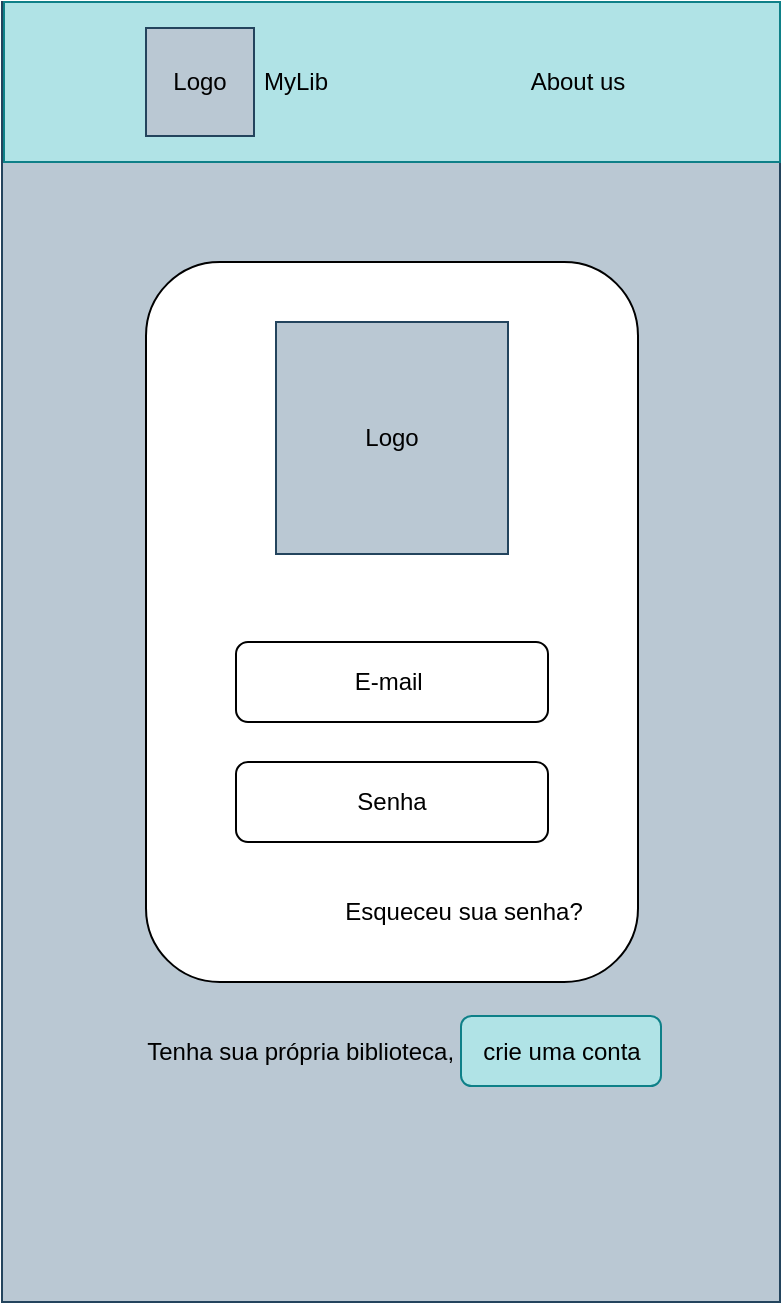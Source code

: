<mxfile version="21.7.2" type="github" pages="13">
  <diagram name="Login celular" id="GVTlkyY-4-1J9gCwD_GB">
    <mxGraphModel dx="1393" dy="797" grid="1" gridSize="10" guides="1" tooltips="1" connect="1" arrows="1" fold="1" page="1" pageScale="1" pageWidth="827" pageHeight="1169" math="0" shadow="0">
      <root>
        <mxCell id="0" />
        <mxCell id="1" parent="0" />
        <mxCell id="_Vnz7kMd8-aC7HILPaNP-1" value="" style="rounded=0;whiteSpace=wrap;html=1;fillColor=#bac8d3;strokeColor=#23445d;" vertex="1" parent="1">
          <mxGeometry x="219" y="70" width="389" height="650" as="geometry" />
        </mxCell>
        <mxCell id="_Vnz7kMd8-aC7HILPaNP-4" value="" style="rounded=1;whiteSpace=wrap;html=1;" vertex="1" parent="1">
          <mxGeometry x="291" y="200" width="246" height="360" as="geometry" />
        </mxCell>
        <mxCell id="_Vnz7kMd8-aC7HILPaNP-5" value="Logo" style="whiteSpace=wrap;html=1;aspect=fixed;fillColor=#bac8d3;strokeColor=#23445d;" vertex="1" parent="1">
          <mxGeometry x="356" y="230" width="116" height="116" as="geometry" />
        </mxCell>
        <mxCell id="_Vnz7kMd8-aC7HILPaNP-6" value="E-mail&amp;nbsp;" style="rounded=1;whiteSpace=wrap;html=1;fillColor=none;" vertex="1" parent="1">
          <mxGeometry x="336" y="390" width="156" height="40" as="geometry" />
        </mxCell>
        <mxCell id="_Vnz7kMd8-aC7HILPaNP-8" value="&lt;div style=&quot;&quot;&gt;&lt;span style=&quot;background-color: initial;&quot;&gt;Senha&lt;/span&gt;&lt;/div&gt;" style="rounded=1;whiteSpace=wrap;html=1;align=center;fillColor=none;" vertex="1" parent="1">
          <mxGeometry x="336" y="450" width="156" height="40" as="geometry" />
        </mxCell>
        <mxCell id="_Vnz7kMd8-aC7HILPaNP-9" value="" style="rounded=0;whiteSpace=wrap;html=1;fillColor=#b0e3e6;strokeColor=#0e8088;" vertex="1" parent="1">
          <mxGeometry x="220" y="70" width="388" height="80" as="geometry" />
        </mxCell>
        <mxCell id="_Vnz7kMd8-aC7HILPaNP-10" value="About us" style="text;html=1;strokeColor=none;fillColor=none;align=center;verticalAlign=middle;whiteSpace=wrap;rounded=0;" vertex="1" parent="1">
          <mxGeometry x="477" y="95" width="60" height="30" as="geometry" />
        </mxCell>
        <mxCell id="_Vnz7kMd8-aC7HILPaNP-13" value="Esqueceu sua senha?" style="text;html=1;strokeColor=none;fillColor=none;align=center;verticalAlign=middle;whiteSpace=wrap;rounded=0;" vertex="1" parent="1">
          <mxGeometry x="380" y="510" width="140" height="30" as="geometry" />
        </mxCell>
        <mxCell id="_Vnz7kMd8-aC7HILPaNP-17" value="Tenha sua própria biblioteca,&amp;nbsp;" style="text;html=1;strokeColor=none;fillColor=none;align=center;verticalAlign=middle;whiteSpace=wrap;rounded=0;" vertex="1" parent="1">
          <mxGeometry x="279.5" y="580" width="180" height="30" as="geometry" />
        </mxCell>
        <mxCell id="_Vnz7kMd8-aC7HILPaNP-18" value="crie uma conta" style="rounded=1;whiteSpace=wrap;html=1;fillColor=#b0e3e6;strokeColor=#0e8088;" vertex="1" parent="1">
          <mxGeometry x="448.5" y="577" width="100" height="35" as="geometry" />
        </mxCell>
        <mxCell id="FTfX0BBQVcWGWR32Uk0L-1" value="Logo" style="whiteSpace=wrap;html=1;aspect=fixed;fillColor=#bac8d3;strokeColor=#23445d;" vertex="1" parent="1">
          <mxGeometry x="291" y="83" width="54" height="54" as="geometry" />
        </mxCell>
        <mxCell id="FTfX0BBQVcWGWR32Uk0L-2" value="MyLib" style="text;html=1;strokeColor=none;fillColor=none;align=center;verticalAlign=middle;whiteSpace=wrap;rounded=0;" vertex="1" parent="1">
          <mxGeometry x="321" y="95" width="90" height="30" as="geometry" />
        </mxCell>
      </root>
    </mxGraphModel>
  </diagram>
  <diagram id="5j30PcGJF5uYQx5uAX43" name="Não colocou a senha">
    <mxGraphModel dx="1393" dy="797" grid="1" gridSize="10" guides="1" tooltips="1" connect="1" arrows="1" fold="1" page="1" pageScale="1" pageWidth="827" pageHeight="1169" math="0" shadow="0">
      <root>
        <mxCell id="0" />
        <mxCell id="1" parent="0" />
        <mxCell id="Iev5Kh5A5x8qIlKAtAze-1" value="" style="rounded=0;whiteSpace=wrap;html=1;fillColor=#bac8d3;strokeColor=#23445d;" vertex="1" parent="1">
          <mxGeometry x="219" y="70" width="389" height="650" as="geometry" />
        </mxCell>
        <mxCell id="Iev5Kh5A5x8qIlKAtAze-2" value="" style="rounded=1;whiteSpace=wrap;html=1;" vertex="1" parent="1">
          <mxGeometry x="291" y="200" width="246" height="360" as="geometry" />
        </mxCell>
        <mxCell id="Iev5Kh5A5x8qIlKAtAze-3" value="Logo" style="whiteSpace=wrap;html=1;aspect=fixed;fillColor=#bac8d3;strokeColor=#23445d;" vertex="1" parent="1">
          <mxGeometry x="356" y="230" width="116" height="116" as="geometry" />
        </mxCell>
        <mxCell id="Iev5Kh5A5x8qIlKAtAze-4" value="E-mail&amp;nbsp;" style="rounded=1;whiteSpace=wrap;html=1;fillColor=none;" vertex="1" parent="1">
          <mxGeometry x="336" y="390" width="156" height="40" as="geometry" />
        </mxCell>
        <mxCell id="Iev5Kh5A5x8qIlKAtAze-5" value="&lt;div style=&quot;&quot;&gt;&lt;span style=&quot;background-color: initial;&quot;&gt;Senha&lt;/span&gt;&lt;/div&gt;" style="rounded=1;whiteSpace=wrap;html=1;align=center;fillColor=none;" vertex="1" parent="1">
          <mxGeometry x="336" y="450" width="156" height="40" as="geometry" />
        </mxCell>
        <mxCell id="Iev5Kh5A5x8qIlKAtAze-6" value="" style="rounded=0;whiteSpace=wrap;html=1;fillColor=#b0e3e6;strokeColor=#0e8088;" vertex="1" parent="1">
          <mxGeometry x="220" y="70" width="388" height="80" as="geometry" />
        </mxCell>
        <mxCell id="Iev5Kh5A5x8qIlKAtAze-7" value="About us" style="text;html=1;strokeColor=none;fillColor=none;align=center;verticalAlign=middle;whiteSpace=wrap;rounded=0;" vertex="1" parent="1">
          <mxGeometry x="477" y="95" width="60" height="30" as="geometry" />
        </mxCell>
        <mxCell id="Iev5Kh5A5x8qIlKAtAze-9" value="Esqueceu sua senha?" style="text;html=1;strokeColor=none;fillColor=none;align=center;verticalAlign=middle;whiteSpace=wrap;rounded=0;" vertex="1" parent="1">
          <mxGeometry x="380" y="510" width="140" height="30" as="geometry" />
        </mxCell>
        <mxCell id="Iev5Kh5A5x8qIlKAtAze-10" value="Tenha sua própria biblioteca,&amp;nbsp;" style="text;html=1;strokeColor=none;fillColor=none;align=center;verticalAlign=middle;whiteSpace=wrap;rounded=0;" vertex="1" parent="1">
          <mxGeometry x="279.5" y="580" width="180" height="30" as="geometry" />
        </mxCell>
        <mxCell id="Iev5Kh5A5x8qIlKAtAze-11" value="crie uma conta" style="rounded=1;whiteSpace=wrap;html=1;fillColor=#b0e3e6;strokeColor=#0e8088;" vertex="1" parent="1">
          <mxGeometry x="448.5" y="577" width="100" height="35" as="geometry" />
        </mxCell>
        <mxCell id="Iev5Kh5A5x8qIlKAtAze-12" value="Este campo é obrigatório" style="rounded=1;whiteSpace=wrap;html=1;fillColor=#fad9d5;strokeColor=#ae4132;" vertex="1" parent="1">
          <mxGeometry x="510" y="440" width="150" height="60" as="geometry" />
        </mxCell>
        <mxCell id="hqcQddrxWnFHTfqMbqmD-1" value="Logo" style="whiteSpace=wrap;html=1;aspect=fixed;fillColor=#bac8d3;strokeColor=#23445d;" vertex="1" parent="1">
          <mxGeometry x="291" y="83" width="54" height="54" as="geometry" />
        </mxCell>
        <mxCell id="hqcQddrxWnFHTfqMbqmD-2" value="MyLib" style="text;html=1;strokeColor=none;fillColor=none;align=center;verticalAlign=middle;whiteSpace=wrap;rounded=0;" vertex="1" parent="1">
          <mxGeometry x="321" y="95" width="90" height="30" as="geometry" />
        </mxCell>
      </root>
    </mxGraphModel>
  </diagram>
  <diagram id="iSQCiqfyHvXSMnLel1sk" name="Errou a senha ou e-mail">
    <mxGraphModel dx="1393" dy="797" grid="1" gridSize="10" guides="1" tooltips="1" connect="1" arrows="1" fold="1" page="1" pageScale="1" pageWidth="827" pageHeight="1169" math="0" shadow="0">
      <root>
        <mxCell id="0" />
        <mxCell id="1" parent="0" />
        <mxCell id="z2VfK01gAewwDS-uwrKM-1" value="" style="rounded=0;whiteSpace=wrap;html=1;fillColor=#bac8d3;strokeColor=#23445d;" vertex="1" parent="1">
          <mxGeometry x="219" y="70" width="389" height="650" as="geometry" />
        </mxCell>
        <mxCell id="z2VfK01gAewwDS-uwrKM-2" value="" style="rounded=1;whiteSpace=wrap;html=1;" vertex="1" parent="1">
          <mxGeometry x="291" y="200" width="246" height="360" as="geometry" />
        </mxCell>
        <mxCell id="z2VfK01gAewwDS-uwrKM-3" value="Logo" style="whiteSpace=wrap;html=1;aspect=fixed;fillColor=#bac8d3;strokeColor=#23445d;" vertex="1" parent="1">
          <mxGeometry x="356" y="230" width="116" height="116" as="geometry" />
        </mxCell>
        <mxCell id="z2VfK01gAewwDS-uwrKM-4" value="E-mail&amp;nbsp;" style="rounded=1;whiteSpace=wrap;html=1;fillColor=none;" vertex="1" parent="1">
          <mxGeometry x="336" y="390" width="156" height="40" as="geometry" />
        </mxCell>
        <mxCell id="z2VfK01gAewwDS-uwrKM-5" value="&lt;div style=&quot;&quot;&gt;&lt;span style=&quot;background-color: initial;&quot;&gt;Senha&lt;/span&gt;&lt;/div&gt;" style="rounded=1;whiteSpace=wrap;html=1;align=center;fillColor=none;" vertex="1" parent="1">
          <mxGeometry x="336" y="450" width="156" height="40" as="geometry" />
        </mxCell>
        <mxCell id="z2VfK01gAewwDS-uwrKM-6" value="" style="rounded=0;whiteSpace=wrap;html=1;fillColor=#b0e3e6;strokeColor=#0e8088;" vertex="1" parent="1">
          <mxGeometry x="220" y="70" width="388" height="80" as="geometry" />
        </mxCell>
        <mxCell id="z2VfK01gAewwDS-uwrKM-7" value="About us" style="text;html=1;strokeColor=none;fillColor=none;align=center;verticalAlign=middle;whiteSpace=wrap;rounded=0;" vertex="1" parent="1">
          <mxGeometry x="477" y="95" width="60" height="30" as="geometry" />
        </mxCell>
        <mxCell id="z2VfK01gAewwDS-uwrKM-9" value="Esqueceu sua senha?" style="text;html=1;strokeColor=none;fillColor=none;align=center;verticalAlign=middle;whiteSpace=wrap;rounded=0;" vertex="1" parent="1">
          <mxGeometry x="380" y="510" width="140" height="30" as="geometry" />
        </mxCell>
        <mxCell id="z2VfK01gAewwDS-uwrKM-10" value="Tenha sua própria biblioteca,&amp;nbsp;" style="text;html=1;strokeColor=none;fillColor=none;align=center;verticalAlign=middle;whiteSpace=wrap;rounded=0;" vertex="1" parent="1">
          <mxGeometry x="279.5" y="580" width="180" height="30" as="geometry" />
        </mxCell>
        <mxCell id="z2VfK01gAewwDS-uwrKM-11" value="crie uma conta" style="rounded=1;whiteSpace=wrap;html=1;fillColor=#b0e3e6;strokeColor=#0e8088;" vertex="1" parent="1">
          <mxGeometry x="448.5" y="577" width="100" height="35" as="geometry" />
        </mxCell>
        <mxCell id="z2VfK01gAewwDS-uwrKM-12" value="&lt;div style=&quot;&quot;&gt;&lt;span style=&quot;background-color: initial;&quot;&gt;&lt;span style=&quot;white-space: pre;&quot;&gt;&#x9;&lt;/span&gt;Por favor, verifique suas &lt;span style=&quot;white-space: pre;&quot;&gt;&#x9;&lt;/span&gt;credenciais, não &lt;span style=&quot;white-space: pre;&quot;&gt;&#x9;&lt;/span&gt;encontramos os dados &lt;span style=&quot;white-space: pre;&quot;&gt;&#x9;&lt;/span&gt;inseridos em nossos &lt;span style=&quot;white-space: pre;&quot;&gt;&#x9;&lt;/span&gt;bancos&lt;/span&gt;&lt;/div&gt;" style="rounded=1;whiteSpace=wrap;html=1;fillColor=#fad9d5;strokeColor=#ae4132;align=left;" vertex="1" parent="1">
          <mxGeometry x="530" y="370" width="180" height="140" as="geometry" />
        </mxCell>
        <mxCell id="XMoJb3kHpvZ5GX1cx96j-1" value="Logo" style="whiteSpace=wrap;html=1;aspect=fixed;fillColor=#bac8d3;strokeColor=#23445d;" vertex="1" parent="1">
          <mxGeometry x="291" y="83" width="54" height="54" as="geometry" />
        </mxCell>
        <mxCell id="XMoJb3kHpvZ5GX1cx96j-2" value="MyLib" style="text;html=1;strokeColor=none;fillColor=none;align=center;verticalAlign=middle;whiteSpace=wrap;rounded=0;" vertex="1" parent="1">
          <mxGeometry x="321" y="95" width="90" height="30" as="geometry" />
        </mxCell>
      </root>
    </mxGraphModel>
  </diagram>
  <diagram id="jhdMi9R5E36azpEf9Mw-" name="Sobre nós">
    <mxGraphModel dx="1393" dy="797" grid="1" gridSize="10" guides="1" tooltips="1" connect="1" arrows="1" fold="1" page="1" pageScale="1" pageWidth="827" pageHeight="1169" math="0" shadow="0">
      <root>
        <mxCell id="0" />
        <mxCell id="1" parent="0" />
        <mxCell id="lFITdpPLAGQwIu4XsxSa-1" value="" style="rounded=0;whiteSpace=wrap;html=1;fillColor=#bac8d3;strokeColor=#23445d;" vertex="1" parent="1">
          <mxGeometry x="219" y="70" width="389" height="650" as="geometry" />
        </mxCell>
        <mxCell id="lFITdpPLAGQwIu4XsxSa-2" value="&lt;h1 style=&quot;&quot;&gt;&lt;font style=&quot;font-size: 24px;&quot;&gt;Bem vindo à sua biblioteca online&lt;/font&gt;&lt;/h1&gt;&lt;div style=&quot;font-size: 24px;&quot;&gt;&lt;font style=&quot;font-size: 24px;&quot;&gt;&lt;br&gt;&lt;/font&gt;&lt;/div&gt;&lt;div style=&quot;text-align: justify; font-size: 16px;&quot;&gt;&lt;font style=&quot;font-size: 16px;&quot;&gt;&lt;span style=&quot;white-space: pre;&quot;&gt;&#x9;&lt;/span&gt;Esta plataforma lhe concede o prazer de organizar seus livros de forma mais prática e simples. Não só isso, nosso acervo de livros não é limitado como a biblioteca mais famosa da sua cidade. Por ser uma plataforma online, nosso banco de dados é rico e amplo como você nunca viu!&lt;/font&gt;&lt;/div&gt;&lt;div style=&quot;text-align: justify; font-size: 16px;&quot;&gt;&lt;font style=&quot;font-size: 16px;&quot;&gt;&lt;span style=&quot;white-space: pre;&quot;&gt;&#x9;&lt;/span&gt;Aproveite para não só organizar os livros que já leu, faça estantes de gêneros que gosta e de livros que espera ler no futuro.&lt;/font&gt;&lt;/div&gt;&lt;div style=&quot;text-align: justify; font-size: 16px;&quot;&gt;&lt;font style=&quot;font-size: 16px;&quot;&gt;&lt;br&gt;&lt;/font&gt;&lt;/div&gt;&lt;div style=&quot;text-align: justify; font-size: 16px;&quot;&gt;&lt;font style=&quot;font-size: 16px;&quot;&gt;&lt;br&gt;&lt;/font&gt;&lt;/div&gt;&lt;div style=&quot;font-size: 24px;&quot;&gt;Boa leitura.&lt;/div&gt;" style="text;html=1;strokeColor=none;fillColor=none;spacing=5;spacingTop=-20;whiteSpace=wrap;overflow=hidden;rounded=0;align=center;" vertex="1" parent="1">
          <mxGeometry x="254" y="300" width="320" height="470" as="geometry" />
        </mxCell>
        <mxCell id="Wd9VlCSMDwUmrlG7sKEt-1" value="" style="rounded=0;whiteSpace=wrap;html=1;fillColor=#b0e3e6;strokeColor=#0e8088;" vertex="1" parent="1">
          <mxGeometry x="220" y="70" width="388" height="80" as="geometry" />
        </mxCell>
        <mxCell id="Wd9VlCSMDwUmrlG7sKEt-2" value="Log in" style="text;html=1;strokeColor=none;fillColor=none;align=center;verticalAlign=middle;whiteSpace=wrap;rounded=0;" vertex="1" parent="1">
          <mxGeometry x="384" y="95" width="60" height="30" as="geometry" />
        </mxCell>
        <mxCell id="Wd9VlCSMDwUmrlG7sKEt-3" value="Logo" style="whiteSpace=wrap;html=1;aspect=fixed;fillColor=#bac8d3;strokeColor=#23445d;" vertex="1" parent="1">
          <mxGeometry x="351" y="160" width="126" height="126" as="geometry" />
        </mxCell>
      </root>
    </mxGraphModel>
  </diagram>
  <diagram id="urMuU1X5GBrjrsA95rgd" name="Biblioteca do iniciante">
    <mxGraphModel dx="1393" dy="797" grid="1" gridSize="10" guides="1" tooltips="1" connect="1" arrows="1" fold="1" page="1" pageScale="1" pageWidth="827" pageHeight="1169" math="0" shadow="0">
      <root>
        <mxCell id="0" />
        <mxCell id="1" parent="0" />
        <mxCell id="YCObLacVDjcpMJiItZWH-1" value="" style="rounded=0;whiteSpace=wrap;html=1;fillColor=#bac8d3;strokeColor=#23445d;" vertex="1" parent="1">
          <mxGeometry x="224.5" y="70" width="389" height="650" as="geometry" />
        </mxCell>
        <mxCell id="ymAz_gbcNahTDDvdd__H-2" value="&lt;h1 style=&quot;text-align: center;&quot;&gt;Minha Estante&lt;/h1&gt;&lt;div style=&quot;text-align: center;&quot;&gt;&lt;br&gt;&lt;/div&gt;&lt;div&gt;&amp;nbsp;Sua biblioteca está vazia, tente procurar por livros em nosso &lt;font color=&quot;#0aadff&quot;&gt;acervo&lt;/font&gt;.&lt;br&gt;&lt;/div&gt;" style="text;html=1;strokeColor=none;fillColor=none;spacing=5;spacingTop=-20;whiteSpace=wrap;overflow=hidden;rounded=0;" vertex="1" parent="1">
          <mxGeometry x="229" y="260" width="381" height="190" as="geometry" />
        </mxCell>
        <mxCell id="ymAz_gbcNahTDDvdd__H-3" value="&lt;font style=&quot;font-size: 24px;&quot;&gt;+&lt;/font&gt;" style="rounded=0;whiteSpace=wrap;html=1;fillColor=#b0e3e6;strokeColor=#0e8088;" vertex="1" parent="1">
          <mxGeometry x="245.5" y="380" width="90" height="90" as="geometry" />
        </mxCell>
        <mxCell id="ip6e3VWoq-WkTWh-01p8-1" value="" style="rounded=0;whiteSpace=wrap;html=1;fillColor=#b0e3e6;strokeColor=#0e8088;" vertex="1" parent="1">
          <mxGeometry x="225.5" y="70" width="388" height="80" as="geometry" />
        </mxCell>
        <mxCell id="ip6e3VWoq-WkTWh-01p8-3" value="Logo" style="whiteSpace=wrap;html=1;aspect=fixed;fillColor=#bac8d3;strokeColor=#23445d;" vertex="1" parent="1">
          <mxGeometry x="296.5" y="83" width="54" height="54" as="geometry" />
        </mxCell>
        <mxCell id="ip6e3VWoq-WkTWh-01p8-4" value="MyLib" style="text;html=1;strokeColor=none;fillColor=none;align=center;verticalAlign=middle;whiteSpace=wrap;rounded=0;" vertex="1" parent="1">
          <mxGeometry x="326.5" y="95" width="90" height="30" as="geometry" />
        </mxCell>
        <mxCell id="WPP4GH2K_BgkEng5aw-r-1" value="=&lt;br&gt;" style="rounded=0;whiteSpace=wrap;html=1;" vertex="1" parent="1">
          <mxGeometry x="480" y="92.88" width="33" height="34.25" as="geometry" />
        </mxCell>
        <mxCell id="QXgdraQ776JMsiMrMXc4-1" value="" style="ellipse;whiteSpace=wrap;html=1;aspect=fixed;" vertex="1" parent="1">
          <mxGeometry x="535.5" y="96.44" width="20" height="20" as="geometry" />
        </mxCell>
        <mxCell id="QXgdraQ776JMsiMrMXc4-2" value="" style="endArrow=none;html=1;rounded=0;entryX=0;entryY=1;entryDx=0;entryDy=0;" edge="1" parent="1" target="QXgdraQ776JMsiMrMXc4-1">
          <mxGeometry width="50" height="50" relative="1" as="geometry">
            <mxPoint x="525.5" y="126.44" as="sourcePoint" />
            <mxPoint x="535.5" y="116.44" as="targetPoint" />
          </mxGeometry>
        </mxCell>
      </root>
    </mxGraphModel>
  </diagram>
  <diagram id="y0oxkNuPC1xuVARw0NIX" name="Menu dropdown">
    <mxGraphModel dx="1393" dy="797" grid="1" gridSize="10" guides="1" tooltips="1" connect="1" arrows="1" fold="1" page="1" pageScale="1" pageWidth="827" pageHeight="1169" math="0" shadow="0">
      <root>
        <mxCell id="0" />
        <mxCell id="1" parent="0" />
        <mxCell id="TgxWBkNZN2Fd-dsnSkrm-1" value="" style="rounded=0;whiteSpace=wrap;html=1;fillColor=#bac8d3;strokeColor=#23445d;" vertex="1" parent="1">
          <mxGeometry x="223.5" y="70" width="389" height="650" as="geometry" />
        </mxCell>
        <mxCell id="TgxWBkNZN2Fd-dsnSkrm-2" value="" style="rounded=0;whiteSpace=wrap;html=1;fillColor=#b0e3e6;strokeColor=#0e8088;" vertex="1" parent="1">
          <mxGeometry x="224.5" y="70" width="388" height="80" as="geometry" />
        </mxCell>
        <mxCell id="TgxWBkNZN2Fd-dsnSkrm-3" value="Logo" style="whiteSpace=wrap;html=1;aspect=fixed;fillColor=#bac8d3;strokeColor=#23445d;" vertex="1" parent="1">
          <mxGeometry x="294" y="83" width="54" height="54" as="geometry" />
        </mxCell>
        <mxCell id="TgxWBkNZN2Fd-dsnSkrm-4" value="=&lt;br&gt;" style="rounded=0;whiteSpace=wrap;html=1;" vertex="1" parent="1">
          <mxGeometry x="480" y="92.88" width="33" height="34.25" as="geometry" />
        </mxCell>
        <mxCell id="TgxWBkNZN2Fd-dsnSkrm-5" value="&lt;h1 style=&quot;text-align: center;&quot;&gt;Minha estante&lt;/h1&gt;&lt;div style=&quot;text-align: center;&quot;&gt;&lt;br&gt;&lt;/div&gt;&lt;div&gt;&amp;nbsp;Sua biblioteca está vazia, tente procurar por livros em nosso &lt;font color=&quot;#1699f1&quot;&gt;acervo&lt;/font&gt;.&lt;br&gt;&lt;/div&gt;" style="text;html=1;strokeColor=none;fillColor=none;spacing=5;spacingTop=-20;whiteSpace=wrap;overflow=hidden;rounded=0;" vertex="1" parent="1">
          <mxGeometry x="223.5" y="260" width="381" height="190" as="geometry" />
        </mxCell>
        <mxCell id="TgxWBkNZN2Fd-dsnSkrm-6" value="&lt;font style=&quot;font-size: 24px;&quot;&gt;+&lt;/font&gt;" style="rounded=0;whiteSpace=wrap;html=1;fillColor=#b0e3e6;strokeColor=#0e8088;" vertex="1" parent="1">
          <mxGeometry x="244" y="370" width="90" height="90" as="geometry" />
        </mxCell>
        <mxCell id="TgxWBkNZN2Fd-dsnSkrm-7" value="" style="rounded=0;whiteSpace=wrap;html=1;fillColor=none;" vertex="1" parent="1">
          <mxGeometry x="376" y="137" width="225" height="303" as="geometry" />
        </mxCell>
        <mxCell id="TgxWBkNZN2Fd-dsnSkrm-8" value="&lt;font style=&quot;font-size: 17px;&quot;&gt;Minhas Estantes&lt;/font&gt;" style="rounded=1;whiteSpace=wrap;html=1;fillColor=none;" vertex="1" parent="1">
          <mxGeometry x="388.5" y="150" width="200" height="50" as="geometry" />
        </mxCell>
        <mxCell id="TgxWBkNZN2Fd-dsnSkrm-9" value="&lt;font style=&quot;font-size: 17px;&quot;&gt;Configurações&lt;/font&gt;" style="rounded=1;whiteSpace=wrap;html=1;" vertex="1" parent="1">
          <mxGeometry x="388.5" y="210" width="200" height="50" as="geometry" />
        </mxCell>
        <mxCell id="TgxWBkNZN2Fd-dsnSkrm-10" value="&lt;font style=&quot;font-size: 17px;&quot;&gt;Sobre nós&lt;/font&gt;" style="rounded=1;whiteSpace=wrap;html=1;" vertex="1" parent="1">
          <mxGeometry x="388.5" y="270" width="200" height="50" as="geometry" />
        </mxCell>
        <mxCell id="TgxWBkNZN2Fd-dsnSkrm-12" value="&lt;font style=&quot;font-size: 17px;&quot;&gt;Sair&lt;/font&gt;" style="rounded=1;whiteSpace=wrap;html=1;" vertex="1" parent="1">
          <mxGeometry x="388.5" y="360" width="202.5" height="40" as="geometry" />
        </mxCell>
        <mxCell id="I1nikULTg6ML_4yu5XH2-1" value="MyLib" style="text;html=1;strokeColor=none;fillColor=none;align=center;verticalAlign=middle;whiteSpace=wrap;rounded=0;" vertex="1" parent="1">
          <mxGeometry x="324" y="95" width="90" height="30" as="geometry" />
        </mxCell>
        <mxCell id="ezr7q0No4Ba-2DAyjwMA-1" value="" style="ellipse;whiteSpace=wrap;html=1;aspect=fixed;" vertex="1" parent="1">
          <mxGeometry x="535.5" y="96.44" width="20" height="20" as="geometry" />
        </mxCell>
        <mxCell id="ezr7q0No4Ba-2DAyjwMA-2" value="" style="endArrow=none;html=1;rounded=0;entryX=0;entryY=1;entryDx=0;entryDy=0;" edge="1" parent="1" target="ezr7q0No4Ba-2DAyjwMA-1">
          <mxGeometry width="50" height="50" relative="1" as="geometry">
            <mxPoint x="525.5" y="126.44" as="sourcePoint" />
            <mxPoint x="535.5" y="116.44" as="targetPoint" />
          </mxGeometry>
        </mxCell>
      </root>
    </mxGraphModel>
  </diagram>
  <diagram id="In_uuJwRHSHbv5ehRYPF" name="Dentro do acervo">
    <mxGraphModel dx="1393" dy="797" grid="1" gridSize="10" guides="1" tooltips="1" connect="1" arrows="1" fold="1" page="1" pageScale="1" pageWidth="827" pageHeight="1169" math="0" shadow="0">
      <root>
        <mxCell id="0" />
        <mxCell id="1" parent="0" />
        <mxCell id="M7HGJrI9a-svSKxfC_ro-1" value="" style="rounded=0;whiteSpace=wrap;html=1;fillColor=#bac8d3;strokeColor=#23445d;" vertex="1" parent="1">
          <mxGeometry x="218" y="70" width="389" height="650" as="geometry" />
        </mxCell>
        <mxCell id="M7HGJrI9a-svSKxfC_ro-2" value="" style="rounded=0;whiteSpace=wrap;html=1;fillColor=#b0e3e6;strokeColor=#0e8088;" vertex="1" parent="1">
          <mxGeometry x="219" y="70" width="388" height="80" as="geometry" />
        </mxCell>
        <mxCell id="M7HGJrI9a-svSKxfC_ro-3" value="Logo" style="whiteSpace=wrap;html=1;aspect=fixed;fillColor=#bac8d3;strokeColor=#23445d;" vertex="1" parent="1">
          <mxGeometry x="288.5" y="83" width="54" height="54" as="geometry" />
        </mxCell>
        <mxCell id="M7HGJrI9a-svSKxfC_ro-4" value="=&lt;br&gt;" style="rounded=0;whiteSpace=wrap;html=1;" vertex="1" parent="1">
          <mxGeometry x="474.5" y="92.88" width="33" height="34.25" as="geometry" />
        </mxCell>
        <mxCell id="M7HGJrI9a-svSKxfC_ro-5" value="MyLib" style="text;html=1;strokeColor=none;fillColor=none;align=center;verticalAlign=middle;whiteSpace=wrap;rounded=0;" vertex="1" parent="1">
          <mxGeometry x="318.5" y="95" width="90" height="30" as="geometry" />
        </mxCell>
        <mxCell id="M7HGJrI9a-svSKxfC_ro-6" value="&lt;h1&gt;Diga olá ao nosso acervo&lt;/h1&gt;&lt;p&gt;&lt;br&gt;&lt;/p&gt;&lt;p&gt;Por quê não tenta buscar um livro?&lt;/p&gt;" style="text;html=1;strokeColor=none;fillColor=none;spacing=5;spacingTop=-20;whiteSpace=wrap;overflow=hidden;rounded=0;align=center;" vertex="1" parent="1">
          <mxGeometry x="268" y="220" width="300" height="120" as="geometry" />
        </mxCell>
        <mxCell id="M7HGJrI9a-svSKxfC_ro-8" value="Ação" style="text;strokeColor=none;fillColor=none;align=left;verticalAlign=middle;spacingLeft=4;spacingRight=4;overflow=hidden;points=[[0,0.5],[1,0.5]];portConstraint=eastwest;rotatable=0;whiteSpace=wrap;html=1;" vertex="1" parent="1">
          <mxGeometry x="298.5" y="470" width="80" height="30" as="geometry" />
        </mxCell>
        <mxCell id="M7HGJrI9a-svSKxfC_ro-9" value="Criminal" style="text;strokeColor=none;fillColor=none;align=left;verticalAlign=middle;spacingLeft=4;spacingRight=4;overflow=hidden;points=[[0,0.5],[1,0.5]];portConstraint=eastwest;rotatable=0;whiteSpace=wrap;html=1;" vertex="1" parent="1">
          <mxGeometry x="298.5" y="490" width="80" height="30" as="geometry" />
        </mxCell>
        <mxCell id="M7HGJrI9a-svSKxfC_ro-10" value="Drama" style="text;strokeColor=none;fillColor=none;align=left;verticalAlign=middle;spacingLeft=4;spacingRight=4;overflow=hidden;points=[[0,0.5],[1,0.5]];portConstraint=eastwest;rotatable=0;whiteSpace=wrap;html=1;" vertex="1" parent="1">
          <mxGeometry x="298.5" y="510" width="80" height="30" as="geometry" />
        </mxCell>
        <mxCell id="M7HGJrI9a-svSKxfC_ro-11" value="Ficção científica" style="text;strokeColor=none;fillColor=none;align=left;verticalAlign=middle;spacingLeft=4;spacingRight=4;overflow=hidden;points=[[0,0.5],[1,0.5]];portConstraint=eastwest;rotatable=0;whiteSpace=wrap;html=1;" vertex="1" parent="1">
          <mxGeometry x="298.5" y="555" width="106" height="30" as="geometry" />
        </mxCell>
        <mxCell id="M7HGJrI9a-svSKxfC_ro-12" value="Educativos" style="text;strokeColor=none;fillColor=none;align=left;verticalAlign=middle;spacingLeft=4;spacingRight=4;overflow=hidden;points=[[0,0.5],[1,0.5]];portConstraint=eastwest;rotatable=0;whiteSpace=wrap;html=1;" vertex="1" parent="1">
          <mxGeometry x="298.5" y="530" width="80" height="30" as="geometry" />
        </mxCell>
        <mxCell id="M7HGJrI9a-svSKxfC_ro-13" value="Suspense" style="text;strokeColor=none;fillColor=none;align=left;verticalAlign=middle;spacingLeft=4;spacingRight=4;overflow=hidden;points=[[0,0.5],[1,0.5]];portConstraint=eastwest;rotatable=0;whiteSpace=wrap;html=1;" vertex="1" parent="1">
          <mxGeometry x="298.5" y="575" width="80" height="30" as="geometry" />
        </mxCell>
        <mxCell id="M7HGJrI9a-svSKxfC_ro-15" value="" style="triangle;whiteSpace=wrap;html=1;fillColor=none;" vertex="1" parent="1">
          <mxGeometry x="288.5" y="540" width="10" height="10" as="geometry" />
        </mxCell>
        <mxCell id="zfLLx0rJLUX620fmMl_P-1" value="Busque um livro aqui&amp;nbsp;" style="rounded=1;whiteSpace=wrap;html=1;fillColor=none;" vertex="1" parent="1">
          <mxGeometry x="291.5" y="340" width="253" height="60" as="geometry" />
        </mxCell>
        <mxCell id="-twx4ML5m0nSpwWYzsYE-1" value="Gêneros" style="text;html=1;strokeColor=none;fillColor=none;align=center;verticalAlign=middle;whiteSpace=wrap;rounded=0;" vertex="1" parent="1">
          <mxGeometry x="383" y="450" width="60" height="30" as="geometry" />
        </mxCell>
        <mxCell id="UZDppDHxOiMC7DL9Yjx2-1" value="" style="ellipse;whiteSpace=wrap;html=1;aspect=fixed;" vertex="1" parent="1">
          <mxGeometry x="535.5" y="96.44" width="20" height="20" as="geometry" />
        </mxCell>
        <mxCell id="UZDppDHxOiMC7DL9Yjx2-2" value="" style="endArrow=none;html=1;rounded=0;entryX=0;entryY=1;entryDx=0;entryDy=0;" edge="1" parent="1" target="UZDppDHxOiMC7DL9Yjx2-1">
          <mxGeometry width="50" height="50" relative="1" as="geometry">
            <mxPoint x="525.5" y="126.44" as="sourcePoint" />
            <mxPoint x="535.5" y="116.44" as="targetPoint" />
          </mxGeometry>
        </mxCell>
        <mxCell id="OIMxNAc7nDkNKkXgk95g-1" value="Ex: Autor, livro, personagem principal" style="text;html=1;strokeColor=none;fillColor=none;align=center;verticalAlign=middle;whiteSpace=wrap;rounded=0;" vertex="1" parent="1">
          <mxGeometry x="279" y="400" width="228.5" height="30" as="geometry" />
        </mxCell>
      </root>
    </mxGraphModel>
  </diagram>
  <diagram id="C3bd4jcn864ojdNXjw1v" name="Acervo com educacional">
    <mxGraphModel dx="1393" dy="797" grid="1" gridSize="10" guides="1" tooltips="1" connect="1" arrows="1" fold="1" page="1" pageScale="1" pageWidth="827" pageHeight="1169" math="0" shadow="0">
      <root>
        <mxCell id="0" />
        <mxCell id="1" parent="0" />
        <mxCell id="gsLt8vL05rrfP0mLKB_Y-1" value="" style="rounded=0;whiteSpace=wrap;html=1;fillColor=#bac8d3;strokeColor=#23445d;" vertex="1" parent="1">
          <mxGeometry x="209.5" y="70" width="389" height="650" as="geometry" />
        </mxCell>
        <mxCell id="gsLt8vL05rrfP0mLKB_Y-2" value="" style="rounded=0;whiteSpace=wrap;html=1;fillColor=#b0e3e6;strokeColor=#0e8088;" vertex="1" parent="1">
          <mxGeometry x="210.5" y="70" width="388" height="80" as="geometry" />
        </mxCell>
        <mxCell id="gsLt8vL05rrfP0mLKB_Y-3" value="Logo" style="whiteSpace=wrap;html=1;aspect=fixed;fillColor=#bac8d3;strokeColor=#23445d;" vertex="1" parent="1">
          <mxGeometry x="280" y="83" width="54" height="54" as="geometry" />
        </mxCell>
        <mxCell id="gsLt8vL05rrfP0mLKB_Y-4" value="=&lt;br&gt;" style="rounded=0;whiteSpace=wrap;html=1;" vertex="1" parent="1">
          <mxGeometry x="466" y="92.88" width="33" height="34.25" as="geometry" />
        </mxCell>
        <mxCell id="gsLt8vL05rrfP0mLKB_Y-5" value="MyLib" style="text;html=1;strokeColor=none;fillColor=none;align=center;verticalAlign=middle;whiteSpace=wrap;rounded=0;" vertex="1" parent="1">
          <mxGeometry x="310" y="95" width="90" height="30" as="geometry" />
        </mxCell>
        <mxCell id="gsLt8vL05rrfP0mLKB_Y-6" value="&lt;h1&gt;Diga olá ao nosso acervo&lt;/h1&gt;&lt;p&gt;&lt;br&gt;&lt;/p&gt;&lt;p&gt;Por quê não tenta buscar um livro?&lt;/p&gt;" style="text;html=1;strokeColor=none;fillColor=none;spacing=5;spacingTop=-20;whiteSpace=wrap;overflow=hidden;rounded=0;align=center;" vertex="1" parent="1">
          <mxGeometry x="254.5" y="220" width="300" height="120" as="geometry" />
        </mxCell>
        <mxCell id="gsLt8vL05rrfP0mLKB_Y-8" value="Ação" style="text;strokeColor=none;fillColor=none;align=left;verticalAlign=middle;spacingLeft=4;spacingRight=4;overflow=hidden;points=[[0,0.5],[1,0.5]];portConstraint=eastwest;rotatable=0;whiteSpace=wrap;html=1;" vertex="1" parent="1">
          <mxGeometry x="288.5" y="470" width="80" height="30" as="geometry" />
        </mxCell>
        <mxCell id="gsLt8vL05rrfP0mLKB_Y-9" value="Criminal" style="text;strokeColor=none;fillColor=none;align=left;verticalAlign=middle;spacingLeft=4;spacingRight=4;overflow=hidden;points=[[0,0.5],[1,0.5]];portConstraint=eastwest;rotatable=0;whiteSpace=wrap;html=1;" vertex="1" parent="1">
          <mxGeometry x="288.5" y="490" width="80" height="30" as="geometry" />
        </mxCell>
        <mxCell id="gsLt8vL05rrfP0mLKB_Y-10" value="Drama" style="text;strokeColor=none;fillColor=none;align=left;verticalAlign=middle;spacingLeft=4;spacingRight=4;overflow=hidden;points=[[0,0.5],[1,0.5]];portConstraint=eastwest;rotatable=0;whiteSpace=wrap;html=1;" vertex="1" parent="1">
          <mxGeometry x="288.5" y="510" width="80" height="30" as="geometry" />
        </mxCell>
        <mxCell id="gsLt8vL05rrfP0mLKB_Y-11" value="Ficção científica" style="text;strokeColor=none;fillColor=none;align=left;verticalAlign=middle;spacingLeft=4;spacingRight=4;overflow=hidden;points=[[0,0.5],[1,0.5]];portConstraint=eastwest;rotatable=0;whiteSpace=wrap;html=1;" vertex="1" parent="1">
          <mxGeometry x="288.5" y="630" width="106" height="30" as="geometry" />
        </mxCell>
        <mxCell id="gsLt8vL05rrfP0mLKB_Y-12" value="Educativos" style="text;strokeColor=none;fillColor=none;align=left;verticalAlign=middle;spacingLeft=4;spacingRight=4;overflow=hidden;points=[[0,0.5],[1,0.5]];portConstraint=eastwest;rotatable=0;whiteSpace=wrap;html=1;" vertex="1" parent="1">
          <mxGeometry x="288.5" y="530" width="80" height="30" as="geometry" />
        </mxCell>
        <mxCell id="gsLt8vL05rrfP0mLKB_Y-13" value="Suspense" style="text;strokeColor=none;fillColor=none;align=left;verticalAlign=middle;spacingLeft=4;spacingRight=4;overflow=hidden;points=[[0,0.5],[1,0.5]];portConstraint=eastwest;rotatable=0;whiteSpace=wrap;html=1;" vertex="1" parent="1">
          <mxGeometry x="288.5" y="670" width="80" height="30" as="geometry" />
        </mxCell>
        <mxCell id="gsLt8vL05rrfP0mLKB_Y-14" value="Gêneros" style="text;html=1;strokeColor=none;fillColor=none;align=center;verticalAlign=middle;whiteSpace=wrap;rounded=0;" vertex="1" parent="1">
          <mxGeometry x="374" y="450" width="60" height="30" as="geometry" />
        </mxCell>
        <mxCell id="gsLt8vL05rrfP0mLKB_Y-15" value="" style="triangle;whiteSpace=wrap;html=1;fillColor=none;direction=south;" vertex="1" parent="1">
          <mxGeometry x="280" y="540" width="10" height="10" as="geometry" />
        </mxCell>
        <mxCell id="gsLt8vL05rrfP0mLKB_Y-16" value="Científico" style="text;strokeColor=none;fillColor=none;align=left;verticalAlign=middle;spacingLeft=4;spacingRight=4;overflow=hidden;points=[[0,0.5],[1,0.5]];portConstraint=eastwest;rotatable=0;whiteSpace=wrap;html=1;" vertex="1" parent="1">
          <mxGeometry x="310" y="550" width="80" height="30" as="geometry" />
        </mxCell>
        <mxCell id="gsLt8vL05rrfP0mLKB_Y-17" value="Geográfico" style="text;strokeColor=none;fillColor=none;align=left;verticalAlign=middle;spacingLeft=4;spacingRight=4;overflow=hidden;points=[[0,0.5],[1,0.5]];portConstraint=eastwest;rotatable=0;whiteSpace=wrap;html=1;" vertex="1" parent="1">
          <mxGeometry x="310" y="570" width="80" height="30" as="geometry" />
        </mxCell>
        <mxCell id="gsLt8vL05rrfP0mLKB_Y-18" value="Histórico" style="text;strokeColor=none;fillColor=none;align=left;verticalAlign=middle;spacingLeft=4;spacingRight=4;overflow=hidden;points=[[0,0.5],[1,0.5]];portConstraint=eastwest;rotatable=0;whiteSpace=wrap;html=1;" vertex="1" parent="1">
          <mxGeometry x="310" y="589.5" width="80" height="30" as="geometry" />
        </mxCell>
        <mxCell id="gsLt8vL05rrfP0mLKB_Y-19" value="Linguístico" style="text;strokeColor=none;fillColor=none;align=left;verticalAlign=middle;spacingLeft=4;spacingRight=4;overflow=hidden;points=[[0,0.5],[1,0.5]];portConstraint=eastwest;rotatable=0;whiteSpace=wrap;html=1;" vertex="1" parent="1">
          <mxGeometry x="310" y="610" width="80" height="30" as="geometry" />
        </mxCell>
        <mxCell id="u_uj6QnLQ-l3At0fxptr-1" value="Busque um livro aqui&amp;nbsp;" style="rounded=1;whiteSpace=wrap;html=1;fillColor=none;" vertex="1" parent="1">
          <mxGeometry x="277.5" y="340" width="253" height="60" as="geometry" />
        </mxCell>
        <mxCell id="u_uj6QnLQ-l3At0fxptr-2" value="Light novel" style="text;strokeColor=none;fillColor=none;align=left;verticalAlign=middle;spacingLeft=4;spacingRight=4;overflow=hidden;points=[[0,0.5],[1,0.5]];portConstraint=eastwest;rotatable=0;whiteSpace=wrap;html=1;" vertex="1" parent="1">
          <mxGeometry x="288.5" y="650" width="80" height="30" as="geometry" />
        </mxCell>
        <mxCell id="QlvnsPBE80To705_AfGI-1" value="" style="rounded=0;whiteSpace=wrap;html=1;fillColor=none;strokeColor=none;" vertex="1" parent="1">
          <mxGeometry x="520" y="92.88" width="40" height="37.12" as="geometry" />
        </mxCell>
        <mxCell id="QlvnsPBE80To705_AfGI-2" value="" style="ellipse;whiteSpace=wrap;html=1;aspect=fixed;" vertex="1" parent="1">
          <mxGeometry x="535.5" y="96.44" width="20" height="20" as="geometry" />
        </mxCell>
        <mxCell id="QlvnsPBE80To705_AfGI-5" value="" style="endArrow=none;html=1;rounded=0;entryX=0;entryY=1;entryDx=0;entryDy=0;" edge="1" parent="1" target="QlvnsPBE80To705_AfGI-2">
          <mxGeometry width="50" height="50" relative="1" as="geometry">
            <mxPoint x="525.5" y="126.44" as="sourcePoint" />
            <mxPoint x="535.5" y="116.44" as="targetPoint" />
          </mxGeometry>
        </mxCell>
        <mxCell id="4grSF1NomIf8cxHj0Tu7-1" value="Ex: Autor, livro, personagem principal" style="text;html=1;strokeColor=none;fillColor=none;align=center;verticalAlign=middle;whiteSpace=wrap;rounded=0;" vertex="1" parent="1">
          <mxGeometry x="279" y="400" width="228.5" height="30" as="geometry" />
        </mxCell>
      </root>
    </mxGraphModel>
  </diagram>
  <diagram id="lVMqLAgqc3ofh8M7ZLWT" name="Página com resultados">
    <mxGraphModel dx="1393" dy="797" grid="1" gridSize="10" guides="1" tooltips="1" connect="1" arrows="1" fold="1" page="1" pageScale="1" pageWidth="827" pageHeight="1169" math="0" shadow="0">
      <root>
        <mxCell id="0" />
        <mxCell id="1" parent="0" />
        <mxCell id="6Ggn6TrMR7Jvdlt7EC5i-1" value="" style="rounded=0;whiteSpace=wrap;html=1;fillColor=#bac8d3;strokeColor=#23445d;" vertex="1" parent="1">
          <mxGeometry x="209.5" y="70" width="389" height="650" as="geometry" />
        </mxCell>
        <mxCell id="6Ggn6TrMR7Jvdlt7EC5i-2" value="" style="rounded=0;whiteSpace=wrap;html=1;fillColor=#b0e3e6;strokeColor=#0e8088;" vertex="1" parent="1">
          <mxGeometry x="210.5" y="70" width="388" height="80" as="geometry" />
        </mxCell>
        <mxCell id="6Ggn6TrMR7Jvdlt7EC5i-3" value="Logo" style="whiteSpace=wrap;html=1;aspect=fixed;fillColor=#bac8d3;strokeColor=#23445d;" vertex="1" parent="1">
          <mxGeometry x="280" y="83" width="54" height="54" as="geometry" />
        </mxCell>
        <mxCell id="6Ggn6TrMR7Jvdlt7EC5i-4" value="=&lt;br&gt;" style="rounded=0;whiteSpace=wrap;html=1;" vertex="1" parent="1">
          <mxGeometry x="466" y="92.88" width="33" height="34.25" as="geometry" />
        </mxCell>
        <mxCell id="6Ggn6TrMR7Jvdlt7EC5i-5" value="MyLib" style="text;html=1;strokeColor=none;fillColor=none;align=center;verticalAlign=middle;whiteSpace=wrap;rounded=0;" vertex="1" parent="1">
          <mxGeometry x="310" y="95" width="90" height="30" as="geometry" />
        </mxCell>
        <mxCell id="6Ggn6TrMR7Jvdlt7EC5i-19" value="Busque um livro aqui&amp;nbsp;" style="rounded=1;whiteSpace=wrap;html=1;fillColor=none;" vertex="1" parent="1">
          <mxGeometry x="278" y="210" width="253" height="60" as="geometry" />
        </mxCell>
        <mxCell id="6Ggn6TrMR7Jvdlt7EC5i-21" value="" style="rounded=0;whiteSpace=wrap;html=1;fillColor=none;strokeColor=none;" vertex="1" parent="1">
          <mxGeometry x="520" y="92.88" width="40" height="37.12" as="geometry" />
        </mxCell>
        <mxCell id="6Ggn6TrMR7Jvdlt7EC5i-22" value="" style="ellipse;whiteSpace=wrap;html=1;aspect=fixed;" vertex="1" parent="1">
          <mxGeometry x="535.5" y="96.44" width="20" height="20" as="geometry" />
        </mxCell>
        <mxCell id="6Ggn6TrMR7Jvdlt7EC5i-23" value="" style="endArrow=none;html=1;rounded=0;entryX=0;entryY=1;entryDx=0;entryDy=0;" edge="1" parent="1" target="6Ggn6TrMR7Jvdlt7EC5i-22">
          <mxGeometry width="50" height="50" relative="1" as="geometry">
            <mxPoint x="525.5" y="126.44" as="sourcePoint" />
            <mxPoint x="535.5" y="116.44" as="targetPoint" />
          </mxGeometry>
        </mxCell>
        <mxCell id="6Ggn6TrMR7Jvdlt7EC5i-24" value="Ex: Autor, livro, personagem principal" style="text;html=1;strokeColor=none;fillColor=none;align=center;verticalAlign=middle;whiteSpace=wrap;rounded=0;" vertex="1" parent="1">
          <mxGeometry x="271.5" y="270" width="228.5" height="30" as="geometry" />
        </mxCell>
        <mxCell id="6Ggn6TrMR7Jvdlt7EC5i-25" value="&lt;font style=&quot;font-size: 14px;&quot;&gt;Resultado da busca:&lt;/font&gt;" style="text;html=1;strokeColor=none;fillColor=none;align=center;verticalAlign=middle;whiteSpace=wrap;rounded=0;" vertex="1" parent="1">
          <mxGeometry x="326.44" y="320" width="155.12" height="30" as="geometry" />
        </mxCell>
        <mxCell id="6Ggn6TrMR7Jvdlt7EC5i-26" value="Author X" style="ellipse;whiteSpace=wrap;html=1;aspect=fixed;" vertex="1" parent="1">
          <mxGeometry x="277.5" y="390" width="80" height="80" as="geometry" />
        </mxCell>
        <mxCell id="6Ggn6TrMR7Jvdlt7EC5i-27" value="Livro A" style="whiteSpace=wrap;html=1;aspect=fixed;" vertex="1" parent="1">
          <mxGeometry x="271.5" y="530" width="80" height="80" as="geometry" />
        </mxCell>
        <mxCell id="6Ggn6TrMR7Jvdlt7EC5i-28" value="Livro B" style="whiteSpace=wrap;html=1;aspect=fixed;" vertex="1" parent="1">
          <mxGeometry x="365.5" y="530" width="80" height="80" as="geometry" />
        </mxCell>
        <mxCell id="6Ggn6TrMR7Jvdlt7EC5i-29" value="Livro C" style="whiteSpace=wrap;html=1;aspect=fixed;" vertex="1" parent="1">
          <mxGeometry x="457.5" y="530" width="80" height="80" as="geometry" />
        </mxCell>
        <mxCell id="6Ggn6TrMR7Jvdlt7EC5i-31" value="" style="line;strokeWidth=2;html=1;fontSize=1;opacity=50;" vertex="1" parent="1">
          <mxGeometry x="209.5" y="480" width="390" height="1" as="geometry" />
        </mxCell>
        <mxCell id="6Ggn6TrMR7Jvdlt7EC5i-32" value="Autores relacionados" style="text;html=1;strokeColor=none;fillColor=none;align=center;verticalAlign=middle;whiteSpace=wrap;rounded=0;" vertex="1" parent="1">
          <mxGeometry x="326.94" y="350" width="155.12" height="30" as="geometry" />
        </mxCell>
        <mxCell id="6Ggn6TrMR7Jvdlt7EC5i-34" value="Livro A" style="text;html=1;strokeColor=none;fillColor=none;align=center;verticalAlign=middle;whiteSpace=wrap;rounded=0;" vertex="1" parent="1">
          <mxGeometry x="279.5" y="610" width="60" height="30" as="geometry" />
        </mxCell>
        <mxCell id="6Ggn6TrMR7Jvdlt7EC5i-35" value="Livro B" style="text;html=1;strokeColor=none;fillColor=none;align=center;verticalAlign=middle;whiteSpace=wrap;rounded=0;" vertex="1" parent="1">
          <mxGeometry x="373.5" y="610" width="60" height="30" as="geometry" />
        </mxCell>
        <mxCell id="6Ggn6TrMR7Jvdlt7EC5i-36" value="Livro C" style="text;html=1;strokeColor=none;fillColor=none;align=center;verticalAlign=middle;whiteSpace=wrap;rounded=0;" vertex="1" parent="1">
          <mxGeometry x="467.5" y="610" width="60" height="30" as="geometry" />
        </mxCell>
        <mxCell id="6Ggn6TrMR7Jvdlt7EC5i-38" value="" style="line;strokeWidth=2;html=1;fontSize=1;opacity=50;" vertex="1" parent="1">
          <mxGeometry x="208.5" y="640" width="390" height="1" as="geometry" />
        </mxCell>
        <mxCell id="6Ggn6TrMR7Jvdlt7EC5i-39" value="Gêneros relacionados" style="text;html=1;strokeColor=none;fillColor=none;align=center;verticalAlign=middle;whiteSpace=wrap;rounded=0;" vertex="1" parent="1">
          <mxGeometry x="336" y="641" width="136" height="30" as="geometry" />
        </mxCell>
        <mxCell id="6Ggn6TrMR7Jvdlt7EC5i-40" value="Livros encontrados" style="text;html=1;strokeColor=none;fillColor=none;align=center;verticalAlign=middle;whiteSpace=wrap;rounded=0;" vertex="1" parent="1">
          <mxGeometry x="336.5" y="480" width="136" height="30" as="geometry" />
        </mxCell>
        <mxCell id="6Ggn6TrMR7Jvdlt7EC5i-41" value="Terror, suspense, drama, criminal" style="text;html=1;strokeColor=none;fillColor=none;align=center;verticalAlign=middle;whiteSpace=wrap;rounded=0;" vertex="1" parent="1">
          <mxGeometry x="271.5" y="671" width="188.5" height="30" as="geometry" />
        </mxCell>
        <mxCell id="6Ggn6TrMR7Jvdlt7EC5i-42" value="Author X" style="text;html=1;strokeColor=none;fillColor=none;align=center;verticalAlign=middle;whiteSpace=wrap;rounded=0;" vertex="1" parent="1">
          <mxGeometry x="365.5" y="390" width="60" height="30" as="geometry" />
        </mxCell>
        <mxCell id="6Ggn6TrMR7Jvdlt7EC5i-44" value="&lt;font color=&quot;#0aadff&quot;&gt;Livros escritos&lt;/font&gt;" style="text;html=1;strokeColor=none;fillColor=none;align=center;verticalAlign=middle;whiteSpace=wrap;rounded=0;" vertex="1" parent="1">
          <mxGeometry x="365.5" y="420" width="84.5" height="30" as="geometry" />
        </mxCell>
      </root>
    </mxGraphModel>
  </diagram>
  <diagram id="OAKk_g5P1VmFNftBSOby" name="Página do livro A">
    <mxGraphModel dx="1393" dy="797" grid="1" gridSize="10" guides="1" tooltips="1" connect="1" arrows="1" fold="1" page="1" pageScale="1" pageWidth="827" pageHeight="1169" math="0" shadow="0">
      <root>
        <mxCell id="0" />
        <mxCell id="1" parent="0" />
        <mxCell id="ptAT1YFhFCt4ocdNODEc-1" value="" style="rounded=0;whiteSpace=wrap;html=1;fillColor=#bac8d3;strokeColor=#23445d;" vertex="1" parent="1">
          <mxGeometry x="209.5" y="70" width="389" height="650" as="geometry" />
        </mxCell>
        <mxCell id="ptAT1YFhFCt4ocdNODEc-2" value="" style="rounded=0;whiteSpace=wrap;html=1;fillColor=#b0e3e6;strokeColor=#0e8088;" vertex="1" parent="1">
          <mxGeometry x="210.5" y="70" width="388" height="80" as="geometry" />
        </mxCell>
        <mxCell id="ptAT1YFhFCt4ocdNODEc-3" value="Logo" style="whiteSpace=wrap;html=1;aspect=fixed;fillColor=#bac8d3;strokeColor=#23445d;" vertex="1" parent="1">
          <mxGeometry x="280" y="83" width="54" height="54" as="geometry" />
        </mxCell>
        <mxCell id="ptAT1YFhFCt4ocdNODEc-4" value="=&lt;br&gt;" style="rounded=0;whiteSpace=wrap;html=1;" vertex="1" parent="1">
          <mxGeometry x="466" y="92.88" width="33" height="34.25" as="geometry" />
        </mxCell>
        <mxCell id="ptAT1YFhFCt4ocdNODEc-5" value="MyLib" style="text;html=1;strokeColor=none;fillColor=none;align=center;verticalAlign=middle;whiteSpace=wrap;rounded=0;" vertex="1" parent="1">
          <mxGeometry x="310" y="95" width="90" height="30" as="geometry" />
        </mxCell>
        <mxCell id="ptAT1YFhFCt4ocdNODEc-7" value="" style="rounded=0;whiteSpace=wrap;html=1;fillColor=none;strokeColor=none;" vertex="1" parent="1">
          <mxGeometry x="520" y="92.88" width="40" height="37.12" as="geometry" />
        </mxCell>
        <mxCell id="ptAT1YFhFCt4ocdNODEc-8" value="" style="ellipse;whiteSpace=wrap;html=1;aspect=fixed;" vertex="1" parent="1">
          <mxGeometry x="535.5" y="96.44" width="20" height="20" as="geometry" />
        </mxCell>
        <mxCell id="ptAT1YFhFCt4ocdNODEc-9" value="" style="endArrow=none;html=1;rounded=0;entryX=0;entryY=1;entryDx=0;entryDy=0;" edge="1" parent="1" target="ptAT1YFhFCt4ocdNODEc-8">
          <mxGeometry width="50" height="50" relative="1" as="geometry">
            <mxPoint x="525.5" y="126.44" as="sourcePoint" />
            <mxPoint x="535.5" y="116.44" as="targetPoint" />
          </mxGeometry>
        </mxCell>
        <mxCell id="Y9BgM6jXiNK9mx_cofdC-2" value="" style="edgeStyle=orthogonalEdgeStyle;rounded=0;orthogonalLoop=1;jettySize=auto;html=1;" edge="1" parent="1" source="ptAT1YFhFCt4ocdNODEc-12">
          <mxGeometry relative="1" as="geometry">
            <mxPoint x="317.5" y="550" as="targetPoint" />
          </mxGeometry>
        </mxCell>
        <mxCell id="ptAT1YFhFCt4ocdNODEc-13" value="Livro A" style="whiteSpace=wrap;html=1;aspect=fixed;" vertex="1" parent="1">
          <mxGeometry x="240" y="200" width="80" height="80" as="geometry" />
        </mxCell>
        <mxCell id="ptAT1YFhFCt4ocdNODEc-18" value="Livro A" style="text;html=1;strokeColor=none;fillColor=none;align=center;verticalAlign=middle;whiteSpace=wrap;rounded=0;" vertex="1" parent="1">
          <mxGeometry x="325" y="200" width="60" height="30" as="geometry" />
        </mxCell>
        <mxCell id="ptAT1YFhFCt4ocdNODEc-21" value="" style="line;strokeWidth=2;html=1;fontSize=1;opacity=50;" vertex="1" parent="1">
          <mxGeometry x="210.5" y="630" width="390" height="1" as="geometry" />
        </mxCell>
        <mxCell id="ptAT1YFhFCt4ocdNODEc-22" value="Livros relacionados" style="text;html=1;strokeColor=none;fillColor=none;align=center;verticalAlign=middle;whiteSpace=wrap;rounded=0;" vertex="1" parent="1">
          <mxGeometry x="336" y="641" width="136" height="30" as="geometry" />
        </mxCell>
        <mxCell id="Y9BgM6jXiNK9mx_cofdC-4" value="&lt;h1&gt;Sinopse&lt;/h1&gt;&lt;p style=&quot;text-align: justify;&quot;&gt;Lorem ipsum dolor sit amet, consectetur adipisicing elit, sed do eiusmod tempor incididunt ut labore et dolore magna aliqua.&lt;/p&gt;" style="text;html=1;strokeColor=none;fillColor=none;spacing=5;spacingTop=-20;whiteSpace=wrap;overflow=hidden;rounded=0;" vertex="1" parent="1">
          <mxGeometry x="240" y="290" width="250" height="120" as="geometry" />
        </mxCell>
        <mxCell id="Y9BgM6jXiNK9mx_cofdC-5" value="Total de páginas" style="text;html=1;strokeColor=none;fillColor=none;align=center;verticalAlign=middle;whiteSpace=wrap;rounded=0;" vertex="1" parent="1">
          <mxGeometry x="325" y="230" width="105" height="30" as="geometry" />
        </mxCell>
        <mxCell id="Y9BgM6jXiNK9mx_cofdC-6" value="Terror, suspense, drama, criminal" style="text;html=1;strokeColor=none;fillColor=none;align=center;verticalAlign=middle;whiteSpace=wrap;rounded=0;" vertex="1" parent="1">
          <mxGeometry x="325" y="250" width="195" height="30" as="geometry" />
        </mxCell>
        <mxCell id="3BjObqGk_AmzPPisps20-1" value="Author X" style="ellipse;whiteSpace=wrap;html=1;aspect=fixed;" vertex="1" parent="1">
          <mxGeometry x="240" y="460" width="80" height="80" as="geometry" />
        </mxCell>
        <mxCell id="3BjObqGk_AmzPPisps20-2" value="Author X" style="text;html=1;strokeColor=none;fillColor=none;align=center;verticalAlign=middle;whiteSpace=wrap;rounded=0;" vertex="1" parent="1">
          <mxGeometry x="328" y="460" width="60" height="30" as="geometry" />
        </mxCell>
        <mxCell id="3BjObqGk_AmzPPisps20-3" value="&lt;font color=&quot;#0aadff&quot;&gt;Livros escritos&lt;/font&gt;" style="text;html=1;strokeColor=none;fillColor=none;align=center;verticalAlign=middle;whiteSpace=wrap;rounded=0;" vertex="1" parent="1">
          <mxGeometry x="328" y="490" width="84.5" height="30" as="geometry" />
        </mxCell>
        <mxCell id="3BjObqGk_AmzPPisps20-4" value="" style="line;strokeWidth=2;html=1;fontSize=1;opacity=50;" vertex="1" parent="1">
          <mxGeometry x="210.5" y="430" width="390" height="1" as="geometry" />
        </mxCell>
        <mxCell id="eMTQz-oFAktMYEjLYRH_-1" value="Livro A" style="whiteSpace=wrap;html=1;aspect=fixed;" vertex="1" parent="1">
          <mxGeometry x="272.5" y="671" width="80" height="80" as="geometry" />
        </mxCell>
        <mxCell id="eMTQz-oFAktMYEjLYRH_-2" value="Livro B" style="whiteSpace=wrap;html=1;aspect=fixed;" vertex="1" parent="1">
          <mxGeometry x="366.5" y="671" width="80" height="80" as="geometry" />
        </mxCell>
        <mxCell id="eMTQz-oFAktMYEjLYRH_-3" value="Livro C" style="whiteSpace=wrap;html=1;aspect=fixed;" vertex="1" parent="1">
          <mxGeometry x="458.5" y="671" width="80" height="80" as="geometry" />
        </mxCell>
        <mxCell id="eMTQz-oFAktMYEjLYRH_-4" value="" style="rounded=1;whiteSpace=wrap;html=1;strokeColor=none;" vertex="1" parent="1">
          <mxGeometry x="220.5" y="720" width="370" height="70" as="geometry" />
        </mxCell>
        <mxCell id="eMTQz-oFAktMYEjLYRH_-5" value="" style="line;strokeWidth=2;html=1;fontSize=1;opacity=50;" vertex="1" parent="1">
          <mxGeometry x="208.5" y="720" width="390" height="1" as="geometry" />
        </mxCell>
        <mxCell id="_7KX5YjceGkHvh41pFaV-1" value="&lt;font style=&quot;font-size: 18px;&quot;&gt;+&lt;/font&gt;" style="whiteSpace=wrap;html=1;aspect=fixed;fillColor=#b0e3e6;strokeColor=#0e8088;" vertex="1" parent="1">
          <mxGeometry x="528" y="200" width="35" height="35" as="geometry" />
        </mxCell>
        <mxCell id="4hdAEFm6IIX2Y6L4U94Z-1" value="" style="verticalLabelPosition=bottom;verticalAlign=top;html=1;shape=mxgraph.basic.heart;" vertex="1" parent="1">
          <mxGeometry x="472" y="200" width="38" height="37.5" as="geometry" />
        </mxCell>
      </root>
    </mxGraphModel>
  </diagram>
  <diagram id="6VvObHDEXVeZcIwQR_Mb" name="Adicionando à estante">
    <mxGraphModel dx="1393" dy="797" grid="1" gridSize="10" guides="1" tooltips="1" connect="1" arrows="1" fold="1" page="1" pageScale="1" pageWidth="827" pageHeight="1169" math="0" shadow="0">
      <root>
        <mxCell id="0" />
        <mxCell id="1" parent="0" />
        <mxCell id="XOnEMqREy3Zs1MfMSwmH-1" value="" style="rounded=0;whiteSpace=wrap;html=1;fillColor=#bac8d3;strokeColor=#23445d;" vertex="1" parent="1">
          <mxGeometry x="209.5" y="70" width="389" height="650" as="geometry" />
        </mxCell>
        <mxCell id="XOnEMqREy3Zs1MfMSwmH-2" value="" style="rounded=0;whiteSpace=wrap;html=1;fillColor=#b0e3e6;strokeColor=#0e8088;" vertex="1" parent="1">
          <mxGeometry x="210.5" y="70" width="388" height="80" as="geometry" />
        </mxCell>
        <mxCell id="XOnEMqREy3Zs1MfMSwmH-3" value="Logo" style="whiteSpace=wrap;html=1;aspect=fixed;fillColor=#bac8d3;strokeColor=#23445d;" vertex="1" parent="1">
          <mxGeometry x="280" y="83" width="54" height="54" as="geometry" />
        </mxCell>
        <mxCell id="XOnEMqREy3Zs1MfMSwmH-4" value="=&lt;br&gt;" style="rounded=0;whiteSpace=wrap;html=1;" vertex="1" parent="1">
          <mxGeometry x="466" y="92.88" width="33" height="34.25" as="geometry" />
        </mxCell>
        <mxCell id="XOnEMqREy3Zs1MfMSwmH-5" value="MyLib" style="text;html=1;strokeColor=none;fillColor=none;align=center;verticalAlign=middle;whiteSpace=wrap;rounded=0;" vertex="1" parent="1">
          <mxGeometry x="310" y="95" width="90" height="30" as="geometry" />
        </mxCell>
        <mxCell id="XOnEMqREy3Zs1MfMSwmH-6" value="" style="rounded=0;whiteSpace=wrap;html=1;fillColor=none;strokeColor=none;" vertex="1" parent="1">
          <mxGeometry x="520" y="92.88" width="40" height="37.12" as="geometry" />
        </mxCell>
        <mxCell id="XOnEMqREy3Zs1MfMSwmH-7" value="" style="ellipse;whiteSpace=wrap;html=1;aspect=fixed;" vertex="1" parent="1">
          <mxGeometry x="535.5" y="96.44" width="20" height="20" as="geometry" />
        </mxCell>
        <mxCell id="XOnEMqREy3Zs1MfMSwmH-8" value="" style="endArrow=none;html=1;rounded=0;entryX=0;entryY=1;entryDx=0;entryDy=0;" edge="1" parent="1" target="XOnEMqREy3Zs1MfMSwmH-7">
          <mxGeometry width="50" height="50" relative="1" as="geometry">
            <mxPoint x="525.5" y="126.44" as="sourcePoint" />
            <mxPoint x="535.5" y="116.44" as="targetPoint" />
          </mxGeometry>
        </mxCell>
        <mxCell id="XOnEMqREy3Zs1MfMSwmH-9" value="Livro A" style="whiteSpace=wrap;html=1;aspect=fixed;" vertex="1" parent="1">
          <mxGeometry x="240" y="200" width="80" height="80" as="geometry" />
        </mxCell>
        <mxCell id="XOnEMqREy3Zs1MfMSwmH-10" value="Livro A" style="text;html=1;strokeColor=none;fillColor=none;align=center;verticalAlign=middle;whiteSpace=wrap;rounded=0;" vertex="1" parent="1">
          <mxGeometry x="325" y="200" width="60" height="30" as="geometry" />
        </mxCell>
        <mxCell id="XOnEMqREy3Zs1MfMSwmH-11" value="" style="line;strokeWidth=2;html=1;fontSize=1;opacity=50;" vertex="1" parent="1">
          <mxGeometry x="210.5" y="630" width="390" height="1" as="geometry" />
        </mxCell>
        <mxCell id="XOnEMqREy3Zs1MfMSwmH-12" value="Livros relacionados" style="text;html=1;strokeColor=none;fillColor=none;align=center;verticalAlign=middle;whiteSpace=wrap;rounded=0;" vertex="1" parent="1">
          <mxGeometry x="336" y="641" width="136" height="30" as="geometry" />
        </mxCell>
        <mxCell id="XOnEMqREy3Zs1MfMSwmH-13" value="&lt;h1&gt;Sinopse&lt;/h1&gt;&lt;p style=&quot;text-align: justify;&quot;&gt;Lorem ipsum dolor sit amet, consectetur adipisicing elit, sed do eiusmod tempor incididunt ut labore et dolore magna aliqua.&lt;/p&gt;" style="text;html=1;strokeColor=none;fillColor=none;spacing=5;spacingTop=-20;whiteSpace=wrap;overflow=hidden;rounded=0;" vertex="1" parent="1">
          <mxGeometry x="240" y="290" width="250" height="120" as="geometry" />
        </mxCell>
        <mxCell id="XOnEMqREy3Zs1MfMSwmH-14" value="Total de páginas" style="text;html=1;strokeColor=none;fillColor=none;align=center;verticalAlign=middle;whiteSpace=wrap;rounded=0;" vertex="1" parent="1">
          <mxGeometry x="325" y="230" width="105" height="30" as="geometry" />
        </mxCell>
        <mxCell id="XOnEMqREy3Zs1MfMSwmH-15" value="Terror, suspense, drama, criminal" style="text;html=1;strokeColor=none;fillColor=none;align=center;verticalAlign=middle;whiteSpace=wrap;rounded=0;" vertex="1" parent="1">
          <mxGeometry x="325" y="250" width="195" height="30" as="geometry" />
        </mxCell>
        <mxCell id="XOnEMqREy3Zs1MfMSwmH-16" value="Author X" style="ellipse;whiteSpace=wrap;html=1;aspect=fixed;" vertex="1" parent="1">
          <mxGeometry x="240" y="460" width="80" height="80" as="geometry" />
        </mxCell>
        <mxCell id="XOnEMqREy3Zs1MfMSwmH-17" value="Author X" style="text;html=1;strokeColor=none;fillColor=none;align=center;verticalAlign=middle;whiteSpace=wrap;rounded=0;" vertex="1" parent="1">
          <mxGeometry x="328" y="460" width="60" height="30" as="geometry" />
        </mxCell>
        <mxCell id="XOnEMqREy3Zs1MfMSwmH-18" value="&lt;font color=&quot;#0aadff&quot;&gt;Livros escritos&lt;/font&gt;" style="text;html=1;strokeColor=none;fillColor=none;align=center;verticalAlign=middle;whiteSpace=wrap;rounded=0;" vertex="1" parent="1">
          <mxGeometry x="328" y="490" width="84.5" height="30" as="geometry" />
        </mxCell>
        <mxCell id="XOnEMqREy3Zs1MfMSwmH-19" value="" style="line;strokeWidth=2;html=1;fontSize=1;opacity=50;" vertex="1" parent="1">
          <mxGeometry x="210.5" y="430" width="390" height="1" as="geometry" />
        </mxCell>
        <mxCell id="XOnEMqREy3Zs1MfMSwmH-20" value="Livro A" style="whiteSpace=wrap;html=1;aspect=fixed;" vertex="1" parent="1">
          <mxGeometry x="272.5" y="671" width="80" height="80" as="geometry" />
        </mxCell>
        <mxCell id="XOnEMqREy3Zs1MfMSwmH-21" value="Livro B" style="whiteSpace=wrap;html=1;aspect=fixed;" vertex="1" parent="1">
          <mxGeometry x="366.5" y="671" width="80" height="80" as="geometry" />
        </mxCell>
        <mxCell id="XOnEMqREy3Zs1MfMSwmH-22" value="Livro C" style="whiteSpace=wrap;html=1;aspect=fixed;" vertex="1" parent="1">
          <mxGeometry x="458.5" y="671" width="80" height="80" as="geometry" />
        </mxCell>
        <mxCell id="XOnEMqREy3Zs1MfMSwmH-23" value="" style="rounded=1;whiteSpace=wrap;html=1;strokeColor=none;" vertex="1" parent="1">
          <mxGeometry x="220.5" y="720" width="370" height="70" as="geometry" />
        </mxCell>
        <mxCell id="XOnEMqREy3Zs1MfMSwmH-24" value="" style="line;strokeWidth=2;html=1;fontSize=1;opacity=50;" vertex="1" parent="1">
          <mxGeometry x="208.5" y="720" width="390" height="1" as="geometry" />
        </mxCell>
        <mxCell id="XOnEMqREy3Zs1MfMSwmH-25" value="&lt;font style=&quot;font-size: 18px;&quot;&gt;+&lt;/font&gt;" style="whiteSpace=wrap;html=1;aspect=fixed;fillColor=#b0e3e6;strokeColor=#0e8088;" vertex="1" parent="1">
          <mxGeometry x="528" y="200" width="35" height="35" as="geometry" />
        </mxCell>
        <mxCell id="iHXqOVc-n0IaXwaFOaNZ-1" value="" style="verticalLabelPosition=bottom;verticalAlign=top;html=1;shape=mxgraph.basic.heart;fillColor=#b0e3e6;strokeColor=#0e8088;" vertex="1" parent="1">
          <mxGeometry x="472" y="200" width="38" height="37.5" as="geometry" />
        </mxCell>
        <mxCell id="iHXqOVc-n0IaXwaFOaNZ-3" value="" style="rounded=0;whiteSpace=wrap;html=1;fillColor=#b0e3e6;strokeColor=#0e8088;" vertex="1" parent="1">
          <mxGeometry x="370" y="235" width="193" height="155" as="geometry" />
        </mxCell>
        <mxCell id="iHXqOVc-n0IaXwaFOaNZ-4" value="Adicionar à Minha Estante" style="rounded=1;whiteSpace=wrap;html=1;" vertex="1" parent="1">
          <mxGeometry x="374.75" y="240" width="183.5" height="60" as="geometry" />
        </mxCell>
        <mxCell id="iHXqOVc-n0IaXwaFOaNZ-5" value="Criar uma Estante nova" style="rounded=1;whiteSpace=wrap;html=1;" vertex="1" parent="1">
          <mxGeometry x="374.75" y="310" width="183.5" height="60" as="geometry" />
        </mxCell>
      </root>
    </mxGraphModel>
  </diagram>
  <diagram id="7M4snMwJfveqDRxXSYHn" name="Minhas Estantes!">
    <mxGraphModel dx="1393" dy="797" grid="1" gridSize="10" guides="1" tooltips="1" connect="1" arrows="1" fold="1" page="1" pageScale="1" pageWidth="827" pageHeight="1169" math="0" shadow="0">
      <root>
        <mxCell id="0" />
        <mxCell id="1" parent="0" />
        <mxCell id="kqvaC0UfAGKRDwOEQM-2-1" value="" style="rounded=0;whiteSpace=wrap;html=1;fillColor=#bac8d3;strokeColor=#23445d;" vertex="1" parent="1">
          <mxGeometry x="224.5" y="70" width="389" height="650" as="geometry" />
        </mxCell>
        <mxCell id="kqvaC0UfAGKRDwOEQM-2-3" value="&lt;font style=&quot;font-size: 17px;&quot;&gt;Livro A&lt;/font&gt;" style="rounded=0;whiteSpace=wrap;html=1;fillColor=#b0e3e6;strokeColor=#0e8088;" vertex="1" parent="1">
          <mxGeometry x="260" y="390" width="90" height="90" as="geometry" />
        </mxCell>
        <mxCell id="kqvaC0UfAGKRDwOEQM-2-4" value="" style="rounded=0;whiteSpace=wrap;html=1;fillColor=#b0e3e6;strokeColor=#0e8088;" vertex="1" parent="1">
          <mxGeometry x="225.5" y="70" width="388" height="80" as="geometry" />
        </mxCell>
        <mxCell id="kqvaC0UfAGKRDwOEQM-2-5" value="Logo" style="whiteSpace=wrap;html=1;aspect=fixed;fillColor=#bac8d3;strokeColor=#23445d;" vertex="1" parent="1">
          <mxGeometry x="296.5" y="83" width="54" height="54" as="geometry" />
        </mxCell>
        <mxCell id="kqvaC0UfAGKRDwOEQM-2-6" value="MyLib" style="text;html=1;strokeColor=none;fillColor=none;align=center;verticalAlign=middle;whiteSpace=wrap;rounded=0;" vertex="1" parent="1">
          <mxGeometry x="326.5" y="95" width="90" height="30" as="geometry" />
        </mxCell>
        <mxCell id="kqvaC0UfAGKRDwOEQM-2-7" value="=&lt;br&gt;" style="rounded=0;whiteSpace=wrap;html=1;" vertex="1" parent="1">
          <mxGeometry x="480" y="92.88" width="33" height="34.25" as="geometry" />
        </mxCell>
        <mxCell id="kqvaC0UfAGKRDwOEQM-2-8" value="" style="ellipse;whiteSpace=wrap;html=1;aspect=fixed;" vertex="1" parent="1">
          <mxGeometry x="535.5" y="96.44" width="20" height="20" as="geometry" />
        </mxCell>
        <mxCell id="kqvaC0UfAGKRDwOEQM-2-9" value="" style="endArrow=none;html=1;rounded=0;entryX=0;entryY=1;entryDx=0;entryDy=0;" edge="1" parent="1" target="kqvaC0UfAGKRDwOEQM-2-8">
          <mxGeometry width="50" height="50" relative="1" as="geometry">
            <mxPoint x="525.5" y="126.44" as="sourcePoint" />
            <mxPoint x="535.5" y="116.44" as="targetPoint" />
          </mxGeometry>
        </mxCell>
        <mxCell id="kqvaC0UfAGKRDwOEQM-2-10" value="Biblioteca" style="text;strokeColor=none;fillColor=none;html=1;fontSize=24;fontStyle=1;verticalAlign=middle;align=center;" vertex="1" parent="1">
          <mxGeometry x="369" y="230" width="100" height="40" as="geometry" />
        </mxCell>
        <mxCell id="kqvaC0UfAGKRDwOEQM-2-11" value="Minha Estante" style="text;html=1;strokeColor=none;fillColor=none;align=center;verticalAlign=middle;whiteSpace=wrap;rounded=0;" vertex="1" parent="1">
          <mxGeometry x="262.5" y="350" width="85" height="30" as="geometry" />
        </mxCell>
        <mxCell id="kqvaC0UfAGKRDwOEQM-2-12" value="&lt;font style=&quot;font-size: 24px;&quot;&gt;+&lt;/font&gt;" style="rounded=0;whiteSpace=wrap;html=1;fillColor=#b0e3e6;strokeColor=#0e8088;" vertex="1" parent="1">
          <mxGeometry x="379" y="390" width="90" height="90" as="geometry" />
        </mxCell>
        <mxCell id="kqvaC0UfAGKRDwOEQM-2-13" value="Criar outra estante" style="text;html=1;strokeColor=none;fillColor=none;align=center;verticalAlign=middle;whiteSpace=wrap;rounded=0;" vertex="1" parent="1">
          <mxGeometry x="369.75" y="350" width="108.5" height="30" as="geometry" />
        </mxCell>
      </root>
    </mxGraphModel>
  </diagram>
  <diagram id="scJ2vR_gio_UshAnSkKO" name="Minha Estante primeiro livro">
    <mxGraphModel dx="1393" dy="797" grid="1" gridSize="10" guides="1" tooltips="1" connect="1" arrows="1" fold="1" page="1" pageScale="1" pageWidth="827" pageHeight="1169" math="0" shadow="0">
      <root>
        <mxCell id="0" />
        <mxCell id="1" parent="0" />
        <mxCell id="ODVsh9CorOcJKdo7omrE-1" value="" style="rounded=0;whiteSpace=wrap;html=1;fillColor=#bac8d3;strokeColor=#23445d;" vertex="1" parent="1">
          <mxGeometry x="224.5" y="70" width="389" height="650" as="geometry" />
        </mxCell>
        <mxCell id="ODVsh9CorOcJKdo7omrE-2" value="&lt;h1 style=&quot;&quot;&gt;Minha Estante&lt;/h1&gt;&lt;div style=&quot;&quot;&gt;&lt;br&gt;&lt;/div&gt;&lt;div&gt;Procure por mais livros em nosso &lt;font color=&quot;#0aadff&quot;&gt;acervo&lt;/font&gt;&lt;/div&gt;" style="text;html=1;strokeColor=none;fillColor=none;spacing=5;spacingTop=-20;whiteSpace=wrap;overflow=hidden;rounded=0;align=center;" vertex="1" parent="1">
          <mxGeometry x="229" y="240" width="381" height="190" as="geometry" />
        </mxCell>
        <mxCell id="ODVsh9CorOcJKdo7omrE-3" value="&lt;font style=&quot;font-size: 24px;&quot;&gt;+&lt;/font&gt;" style="rounded=0;whiteSpace=wrap;html=1;fillColor=#b0e3e6;strokeColor=#0e8088;" vertex="1" parent="1">
          <mxGeometry x="380" y="390" width="90" height="90" as="geometry" />
        </mxCell>
        <mxCell id="ODVsh9CorOcJKdo7omrE-4" value="" style="rounded=0;whiteSpace=wrap;html=1;fillColor=#b0e3e6;strokeColor=#0e8088;" vertex="1" parent="1">
          <mxGeometry x="225.5" y="70" width="388" height="80" as="geometry" />
        </mxCell>
        <mxCell id="ODVsh9CorOcJKdo7omrE-5" value="Logo" style="whiteSpace=wrap;html=1;aspect=fixed;fillColor=#bac8d3;strokeColor=#23445d;" vertex="1" parent="1">
          <mxGeometry x="296.5" y="83" width="54" height="54" as="geometry" />
        </mxCell>
        <mxCell id="ODVsh9CorOcJKdo7omrE-6" value="MyLib" style="text;html=1;strokeColor=none;fillColor=none;align=center;verticalAlign=middle;whiteSpace=wrap;rounded=0;" vertex="1" parent="1">
          <mxGeometry x="326.5" y="95" width="90" height="30" as="geometry" />
        </mxCell>
        <mxCell id="ODVsh9CorOcJKdo7omrE-7" value="=&lt;br&gt;" style="rounded=0;whiteSpace=wrap;html=1;" vertex="1" parent="1">
          <mxGeometry x="480" y="92.88" width="33" height="34.25" as="geometry" />
        </mxCell>
        <mxCell id="ODVsh9CorOcJKdo7omrE-8" value="" style="ellipse;whiteSpace=wrap;html=1;aspect=fixed;" vertex="1" parent="1">
          <mxGeometry x="535.5" y="96.44" width="20" height="20" as="geometry" />
        </mxCell>
        <mxCell id="ODVsh9CorOcJKdo7omrE-9" value="" style="endArrow=none;html=1;rounded=0;entryX=0;entryY=1;entryDx=0;entryDy=0;" edge="1" parent="1" target="ODVsh9CorOcJKdo7omrE-8">
          <mxGeometry width="50" height="50" relative="1" as="geometry">
            <mxPoint x="525.5" y="126.44" as="sourcePoint" />
            <mxPoint x="535.5" y="116.44" as="targetPoint" />
          </mxGeometry>
        </mxCell>
        <mxCell id="jmk9JPWN54fdwFFnrLO9-1" value="&lt;font style=&quot;font-size: 17px;&quot;&gt;Livro A&lt;/font&gt;" style="rounded=0;whiteSpace=wrap;html=1;fillColor=#b0e3e6;strokeColor=#0e8088;" vertex="1" parent="1">
          <mxGeometry x="260.5" y="390" width="90" height="90" as="geometry" />
        </mxCell>
        <mxCell id="XEwR5OcYlUhB0BHNMTzy-1" value="Livro A" style="text;html=1;strokeColor=none;fillColor=none;align=center;verticalAlign=middle;whiteSpace=wrap;rounded=0;" vertex="1" parent="1">
          <mxGeometry x="275.5" y="480" width="60" height="30" as="geometry" />
        </mxCell>
      </root>
    </mxGraphModel>
  </diagram>
</mxfile>
